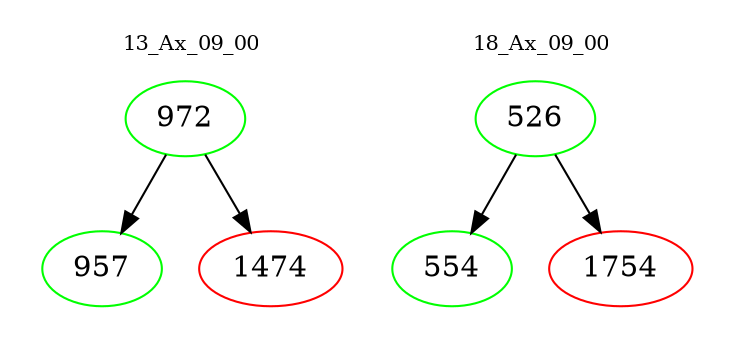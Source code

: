 digraph{
subgraph cluster_0 {
color = white
label = "13_Ax_09_00";
fontsize=10;
T0_972 [label="972", color="green"]
T0_972 -> T0_957 [color="black"]
T0_957 [label="957", color="green"]
T0_972 -> T0_1474 [color="black"]
T0_1474 [label="1474", color="red"]
}
subgraph cluster_1 {
color = white
label = "18_Ax_09_00";
fontsize=10;
T1_526 [label="526", color="green"]
T1_526 -> T1_554 [color="black"]
T1_554 [label="554", color="green"]
T1_526 -> T1_1754 [color="black"]
T1_1754 [label="1754", color="red"]
}
}
